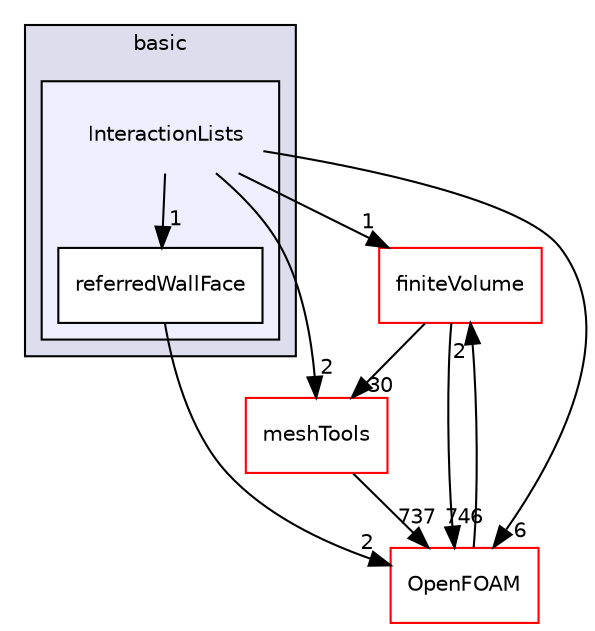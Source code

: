 digraph "src/lagrangian/basic/InteractionLists" {
  bgcolor=transparent;
  compound=true
  node [ fontsize="10", fontname="Helvetica"];
  edge [ labelfontsize="10", labelfontname="Helvetica"];
  subgraph clusterdir_584e0ab0901b4327f36f4285cac7f2f8 {
    graph [ bgcolor="#ddddee", pencolor="black", label="basic" fontname="Helvetica", fontsize="10", URL="dir_584e0ab0901b4327f36f4285cac7f2f8.html"]
  subgraph clusterdir_72fdcbabf14eb64991dd5131860e7dc2 {
    graph [ bgcolor="#eeeeff", pencolor="black", label="" URL="dir_72fdcbabf14eb64991dd5131860e7dc2.html"];
    dir_72fdcbabf14eb64991dd5131860e7dc2 [shape=plaintext label="InteractionLists"];
    dir_569e4919c5ed9a0e1401e5c318fb6565 [shape=box label="referredWallFace" color="black" fillcolor="white" style="filled" URL="dir_569e4919c5ed9a0e1401e5c318fb6565.html"];
  }
  }
  dir_9bd15774b555cf7259a6fa18f99fe99b [shape=box label="finiteVolume" color="red" URL="dir_9bd15774b555cf7259a6fa18f99fe99b.html"];
  dir_ae30ad0bef50cf391b24c614251bb9fd [shape=box label="meshTools" color="red" URL="dir_ae30ad0bef50cf391b24c614251bb9fd.html"];
  dir_c5473ff19b20e6ec4dfe5c310b3778a8 [shape=box label="OpenFOAM" color="red" URL="dir_c5473ff19b20e6ec4dfe5c310b3778a8.html"];
  dir_9bd15774b555cf7259a6fa18f99fe99b->dir_ae30ad0bef50cf391b24c614251bb9fd [headlabel="30", labeldistance=1.5 headhref="dir_000896_001750.html"];
  dir_9bd15774b555cf7259a6fa18f99fe99b->dir_c5473ff19b20e6ec4dfe5c310b3778a8 [headlabel="746", labeldistance=1.5 headhref="dir_000896_001896.html"];
  dir_ae30ad0bef50cf391b24c614251bb9fd->dir_c5473ff19b20e6ec4dfe5c310b3778a8 [headlabel="737", labeldistance=1.5 headhref="dir_001750_001896.html"];
  dir_72fdcbabf14eb64991dd5131860e7dc2->dir_9bd15774b555cf7259a6fa18f99fe99b [headlabel="1", labeldistance=1.5 headhref="dir_001368_000896.html"];
  dir_72fdcbabf14eb64991dd5131860e7dc2->dir_ae30ad0bef50cf391b24c614251bb9fd [headlabel="2", labeldistance=1.5 headhref="dir_001368_001750.html"];
  dir_72fdcbabf14eb64991dd5131860e7dc2->dir_c5473ff19b20e6ec4dfe5c310b3778a8 [headlabel="6", labeldistance=1.5 headhref="dir_001368_001896.html"];
  dir_72fdcbabf14eb64991dd5131860e7dc2->dir_569e4919c5ed9a0e1401e5c318fb6565 [headlabel="1", labeldistance=1.5 headhref="dir_001368_001369.html"];
  dir_c5473ff19b20e6ec4dfe5c310b3778a8->dir_9bd15774b555cf7259a6fa18f99fe99b [headlabel="2", labeldistance=1.5 headhref="dir_001896_000896.html"];
  dir_569e4919c5ed9a0e1401e5c318fb6565->dir_c5473ff19b20e6ec4dfe5c310b3778a8 [headlabel="2", labeldistance=1.5 headhref="dir_001369_001896.html"];
}

